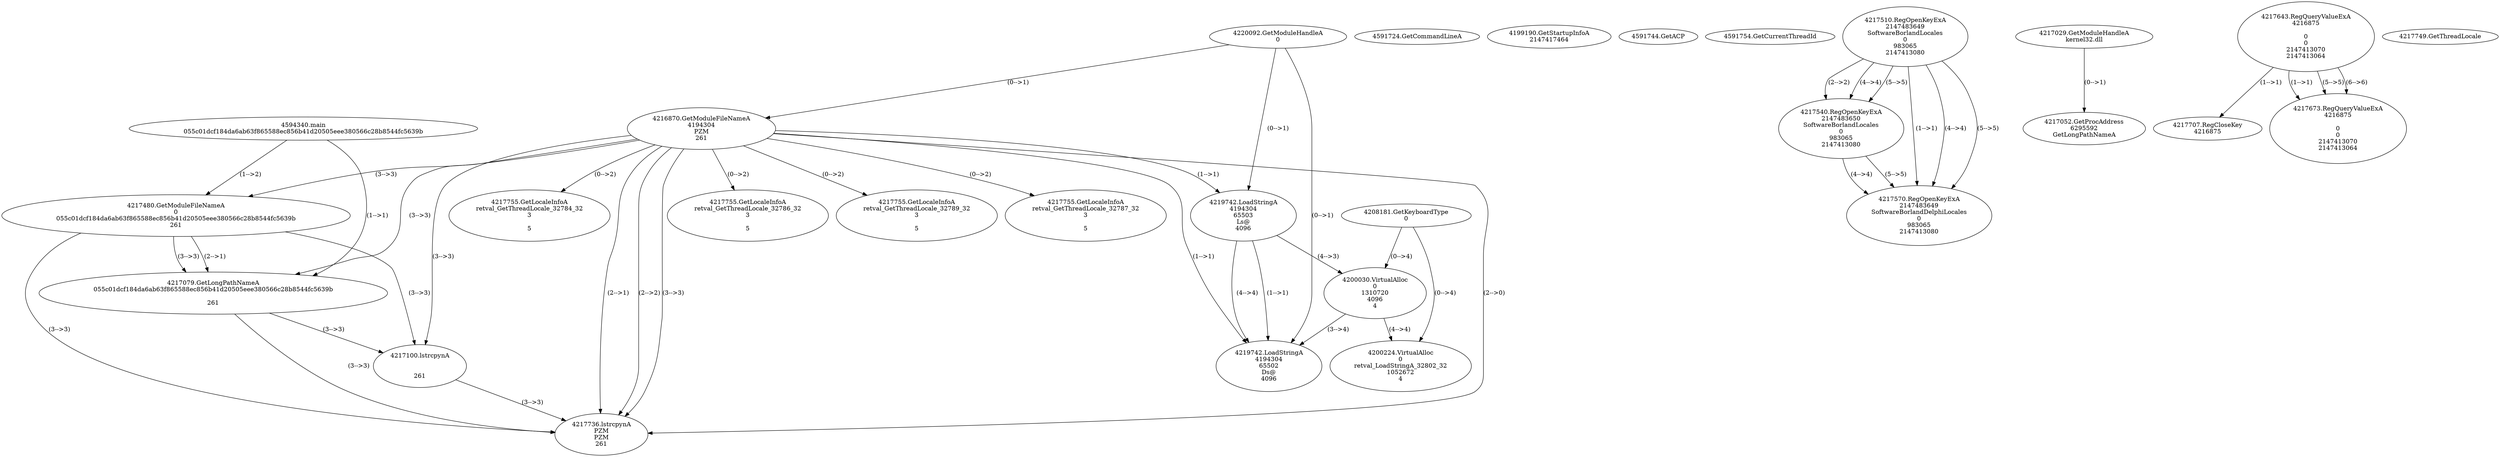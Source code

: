 // Global SCDG with merge call
digraph {
	0 [label="4594340.main
055c01dcf184da6ab63f865588ec856b41d20505eee380566c28b8544fc5639b"]
	1 [label="4220092.GetModuleHandleA
0"]
	2 [label="4208181.GetKeyboardType
0"]
	3 [label="4591724.GetCommandLineA
"]
	4 [label="4199190.GetStartupInfoA
2147417464"]
	5 [label="4591744.GetACP
"]
	6 [label="4591754.GetCurrentThreadId
"]
	7 [label="4216870.GetModuleFileNameA
4194304
PZM
261"]
	1 -> 7 [label="(0-->1)"]
	8 [label="4217480.GetModuleFileNameA
0
055c01dcf184da6ab63f865588ec856b41d20505eee380566c28b8544fc5639b
261"]
	0 -> 8 [label="(1-->2)"]
	7 -> 8 [label="(3-->3)"]
	9 [label="4217510.RegOpenKeyExA
2147483649
Software\Borland\Locales
0
983065
2147413080"]
	10 [label="4217029.GetModuleHandleA
kernel32.dll"]
	11 [label="4217052.GetProcAddress
6295592
GetLongPathNameA"]
	10 -> 11 [label="(0-->1)"]
	12 [label="4217079.GetLongPathNameA
055c01dcf184da6ab63f865588ec856b41d20505eee380566c28b8544fc5639b

261"]
	0 -> 12 [label="(1-->1)"]
	8 -> 12 [label="(2-->1)"]
	7 -> 12 [label="(3-->3)"]
	8 -> 12 [label="(3-->3)"]
	13 [label="4217100.lstrcpynA


261"]
	7 -> 13 [label="(3-->3)"]
	8 -> 13 [label="(3-->3)"]
	12 -> 13 [label="(3-->3)"]
	14 [label="4217643.RegQueryValueExA
4216875

0
0
2147413070
2147413064"]
	15 [label="4217707.RegCloseKey
4216875"]
	14 -> 15 [label="(1-->1)"]
	16 [label="4217736.lstrcpynA
PZM
PZM
261"]
	7 -> 16 [label="(2-->1)"]
	7 -> 16 [label="(2-->2)"]
	7 -> 16 [label="(3-->3)"]
	8 -> 16 [label="(3-->3)"]
	12 -> 16 [label="(3-->3)"]
	13 -> 16 [label="(3-->3)"]
	7 -> 16 [label="(2-->0)"]
	17 [label="4217749.GetThreadLocale
"]
	18 [label="4217755.GetLocaleInfoA
retval_GetThreadLocale_32784_32
3

5"]
	7 -> 18 [label="(0-->2)"]
	19 [label="4219742.LoadStringA
4194304
65503
Ls@
4096"]
	1 -> 19 [label="(0-->1)"]
	7 -> 19 [label="(1-->1)"]
	20 [label="4200030.VirtualAlloc
0
1310720
4096
4"]
	19 -> 20 [label="(4-->3)"]
	2 -> 20 [label="(0-->4)"]
	21 [label="4219742.LoadStringA
4194304
65502
Ds@
4096"]
	1 -> 21 [label="(0-->1)"]
	7 -> 21 [label="(1-->1)"]
	19 -> 21 [label="(1-->1)"]
	19 -> 21 [label="(4-->4)"]
	20 -> 21 [label="(3-->4)"]
	22 [label="4217673.RegQueryValueExA
4216875

0
0
2147413070
2147413064"]
	14 -> 22 [label="(1-->1)"]
	14 -> 22 [label="(5-->5)"]
	14 -> 22 [label="(6-->6)"]
	23 [label="4217755.GetLocaleInfoA
retval_GetThreadLocale_32786_32
3

5"]
	7 -> 23 [label="(0-->2)"]
	24 [label="4217540.RegOpenKeyExA
2147483650
Software\Borland\Locales
0
983065
2147413080"]
	9 -> 24 [label="(2-->2)"]
	9 -> 24 [label="(4-->4)"]
	9 -> 24 [label="(5-->5)"]
	25 [label="4217570.RegOpenKeyExA
2147483649
Software\Borland\Delphi\Locales
0
983065
2147413080"]
	9 -> 25 [label="(1-->1)"]
	9 -> 25 [label="(4-->4)"]
	24 -> 25 [label="(4-->4)"]
	9 -> 25 [label="(5-->5)"]
	24 -> 25 [label="(5-->5)"]
	26 [label="4217755.GetLocaleInfoA
retval_GetThreadLocale_32789_32
3

5"]
	7 -> 26 [label="(0-->2)"]
	27 [label="4217755.GetLocaleInfoA
retval_GetThreadLocale_32787_32
3

5"]
	7 -> 27 [label="(0-->2)"]
	28 [label="4200224.VirtualAlloc
0
retval_LoadStringA_32802_32
1052672
4"]
	2 -> 28 [label="(0-->4)"]
	20 -> 28 [label="(4-->4)"]
}
